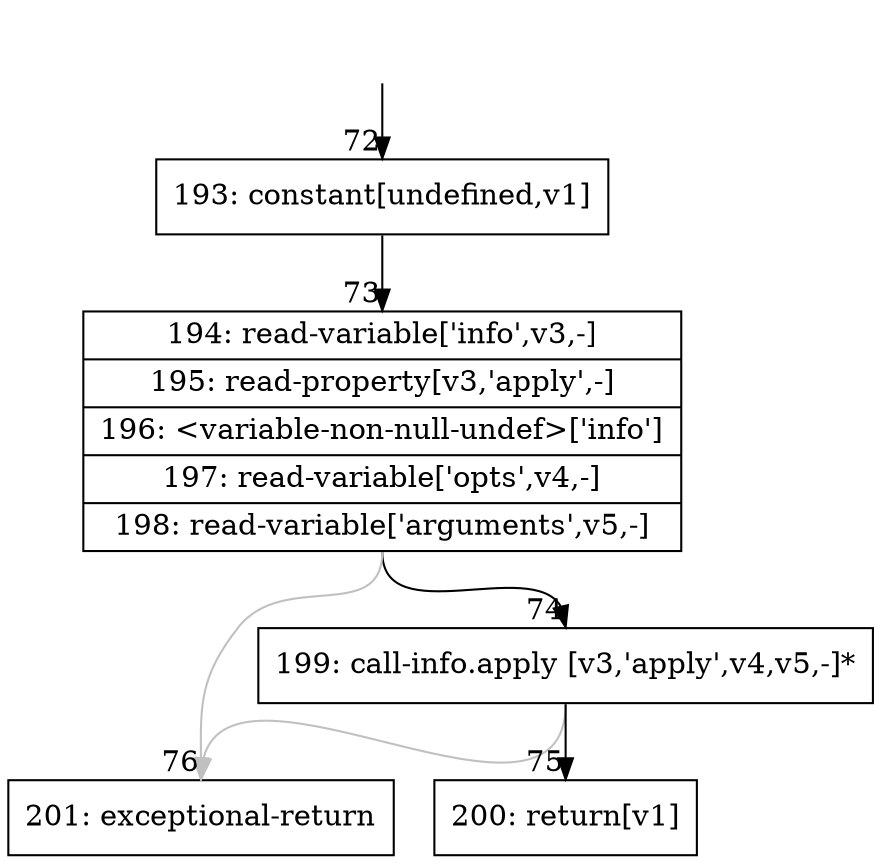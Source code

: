 digraph {
rankdir="TD"
BB_entry11[shape=none,label=""];
BB_entry11 -> BB72 [tailport=s, headport=n, headlabel="    72"]
BB72 [shape=record label="{193: constant[undefined,v1]}" ] 
BB72 -> BB73 [tailport=s, headport=n, headlabel="      73"]
BB73 [shape=record label="{194: read-variable['info',v3,-]|195: read-property[v3,'apply',-]|196: \<variable-non-null-undef\>['info']|197: read-variable['opts',v4,-]|198: read-variable['arguments',v5,-]}" ] 
BB73 -> BB74 [tailport=s, headport=n, headlabel="      74"]
BB73 -> BB76 [tailport=s, headport=n, color=gray, headlabel="      76"]
BB74 [shape=record label="{199: call-info.apply [v3,'apply',v4,v5,-]*}" ] 
BB74 -> BB75 [tailport=s, headport=n, headlabel="      75"]
BB74 -> BB76 [tailport=s, headport=n, color=gray]
BB75 [shape=record label="{200: return[v1]}" ] 
BB76 [shape=record label="{201: exceptional-return}" ] 
//#$~ 58
}
